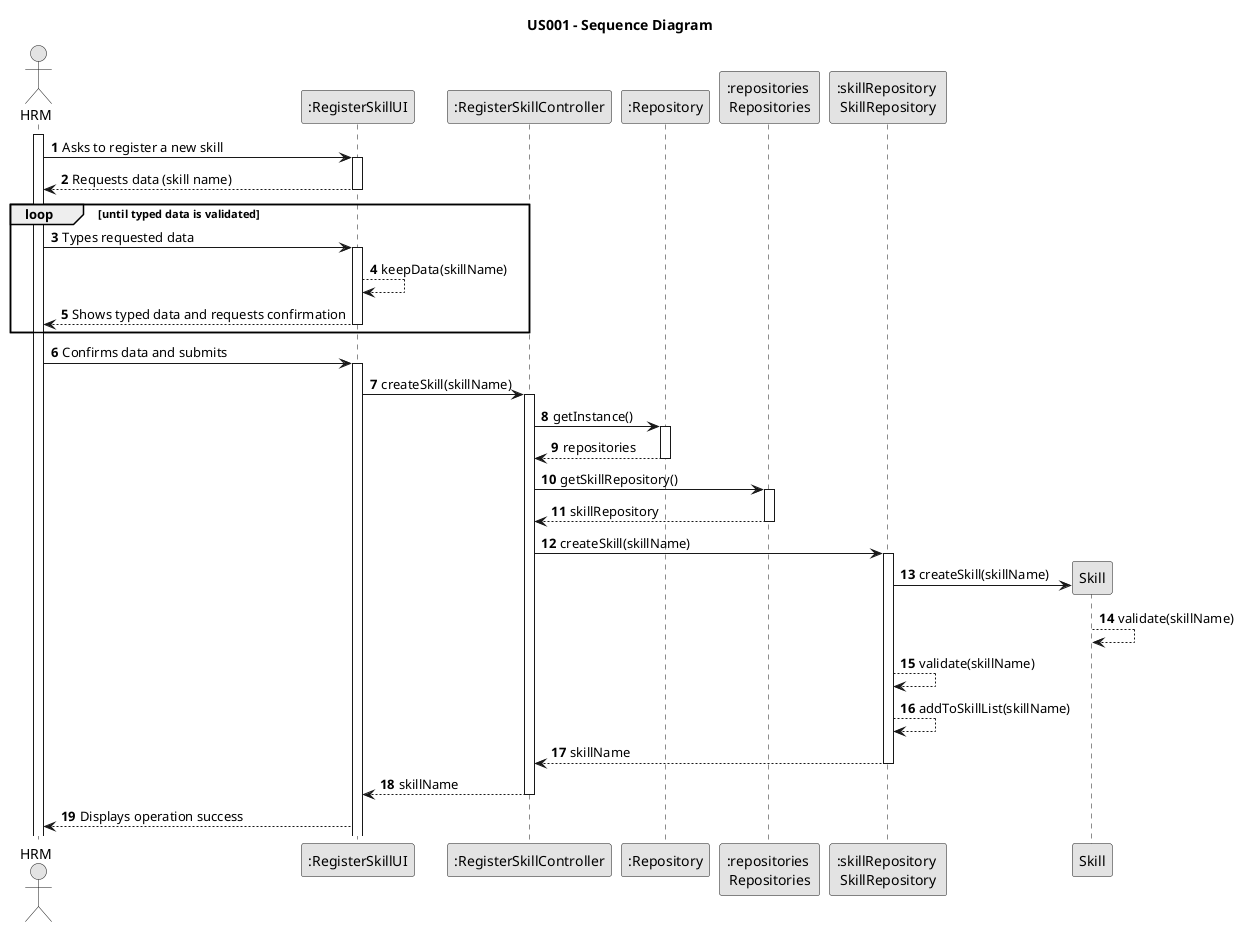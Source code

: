     @startuml
skinparam monochrome true
skinparam packageStyle rectangle
skinparam shadowing false

title US001 - Sequence Diagram

autonumber

actor "HRM" as Employee
participant ":RegisterSkillUI" as System
participant ":RegisterSkillController" as RSC
participant ":Repository" as REP
participant ":repositories \nRepositories" as REPS
participant ":skillRepository \nSkillRepository" as SR

activate Employee

    Employee -> System : Asks to register a new skill
    activate System

        System --> Employee : Requests data (skill name)
    deactivate System
    loop until typed data is validated
    Employee -> System : Types requested data
    activate System
        System --> System : keepData(skillName)

        System --> Employee : Shows typed data and requests confirmation

    deactivate System
end
    Employee -> System : Confirms data and submits
    activate System
        System -> RSC : createSkill(skillName)
        activate RSC

                RSC -> REP : getInstance()

                activate REP
                REP --> RSC : repositories
                deactivate REP
                RSC -> REPS : getSkillRepository()

                activate REPS
                REPS --> RSC : skillRepository
                deactivate REPS

                RSC -> SR : createSkill(skillName)
                activate SR

                SR -> Skill** : createSkill(skillName)
                Skill --> Skill : validate(skillName)

                SR --> SR : validate(skillName)
                SR --> SR : addToSkillList(skillName)
                SR --> RSC : skillName
                deactivate SR


            RSC --> System : skillName

        deactivate RSC


        System --> Employee : Displays operation success

@enduml